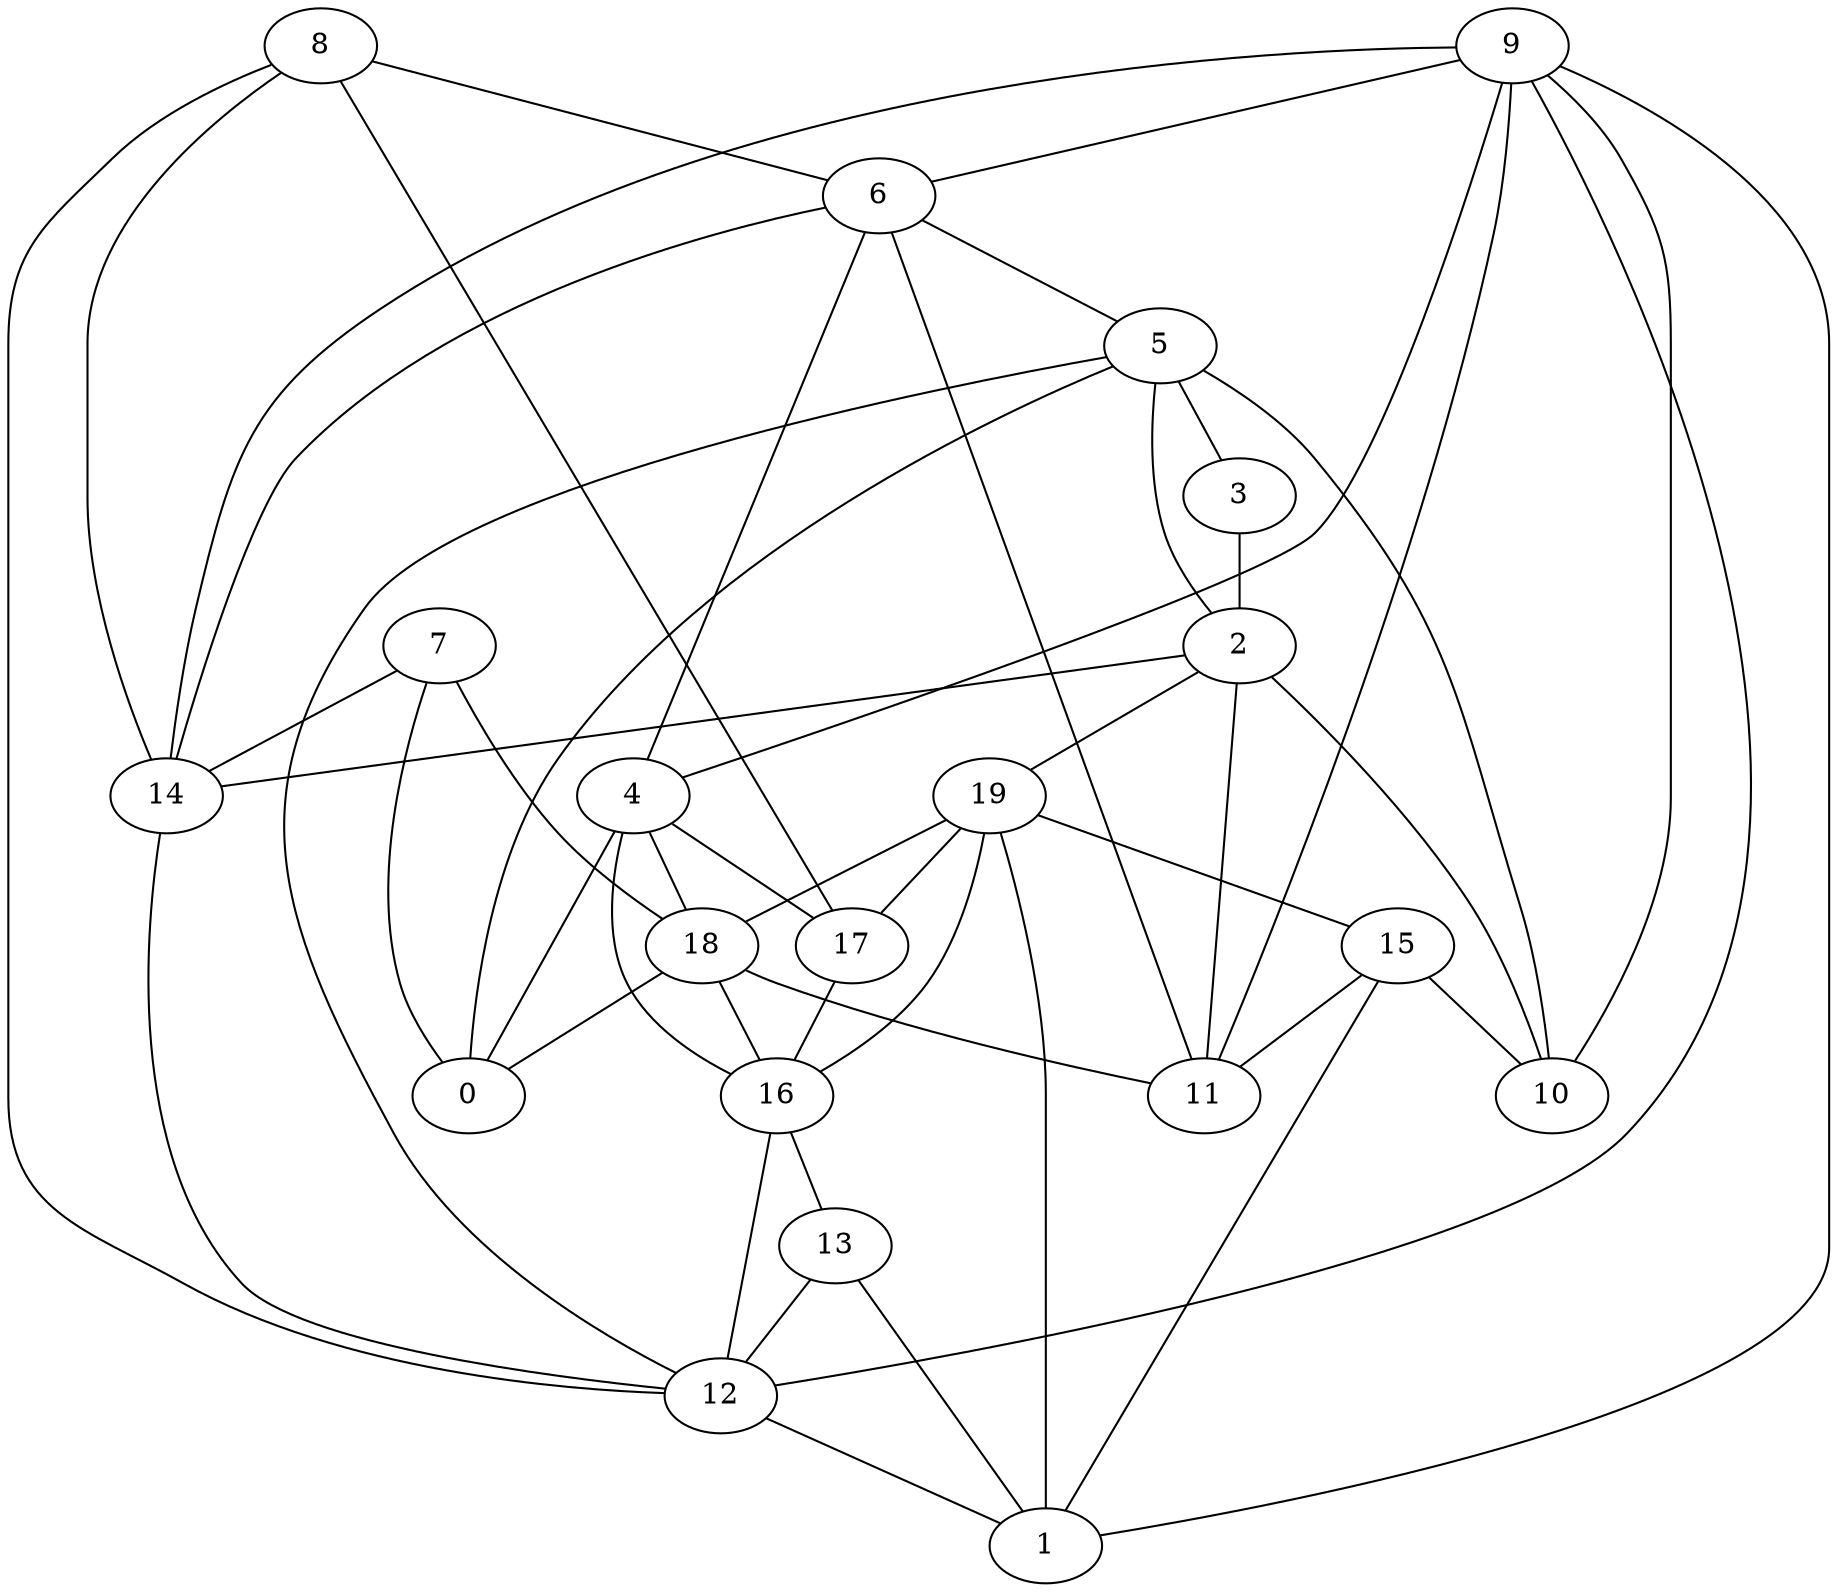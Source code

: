 digraph GG_graph {

subgraph G_graph {
edge [color = black]
"9" -> "4" [dir = none]
"9" -> "10" [dir = none]
"9" -> "6" [dir = none]
"9" -> "12" [dir = none]
"9" -> "11" [dir = none]
"18" -> "16" [dir = none]
"18" -> "0" [dir = none]
"7" -> "14" [dir = none]
"7" -> "18" [dir = none]
"7" -> "0" [dir = none]
"17" -> "16" [dir = none]
"8" -> "17" [dir = none]
"8" -> "6" [dir = none]
"4" -> "17" [dir = none]
"4" -> "18" [dir = none]
"4" -> "16" [dir = none]
"6" -> "5" [dir = none]
"6" -> "4" [dir = none]
"6" -> "14" [dir = none]
"19" -> "16" [dir = none]
"19" -> "18" [dir = none]
"19" -> "1" [dir = none]
"19" -> "15" [dir = none]
"2" -> "19" [dir = none]
"2" -> "10" [dir = none]
"15" -> "10" [dir = none]
"15" -> "11" [dir = none]
"15" -> "1" [dir = none]
"13" -> "1" [dir = none]
"13" -> "12" [dir = none]
"12" -> "1" [dir = none]
"16" -> "12" [dir = none]
"3" -> "2" [dir = none]
"5" -> "2" [dir = none]
"5" -> "12" [dir = none]
"5" -> "0" [dir = none]
"5" -> "10" [dir = none]
"5" -> "3" [dir = none]
"18" -> "11" [dir = none]
"2" -> "11" [dir = none]
"8" -> "12" [dir = none]
"9" -> "14" [dir = none]
"4" -> "0" [dir = none]
"8" -> "14" [dir = none]
"19" -> "17" [dir = none]
"6" -> "11" [dir = none]
"9" -> "1" [dir = none]
"16" -> "13" [dir = none]
"2" -> "14" [dir = none]
"14" -> "12" [dir = none]
}

}
